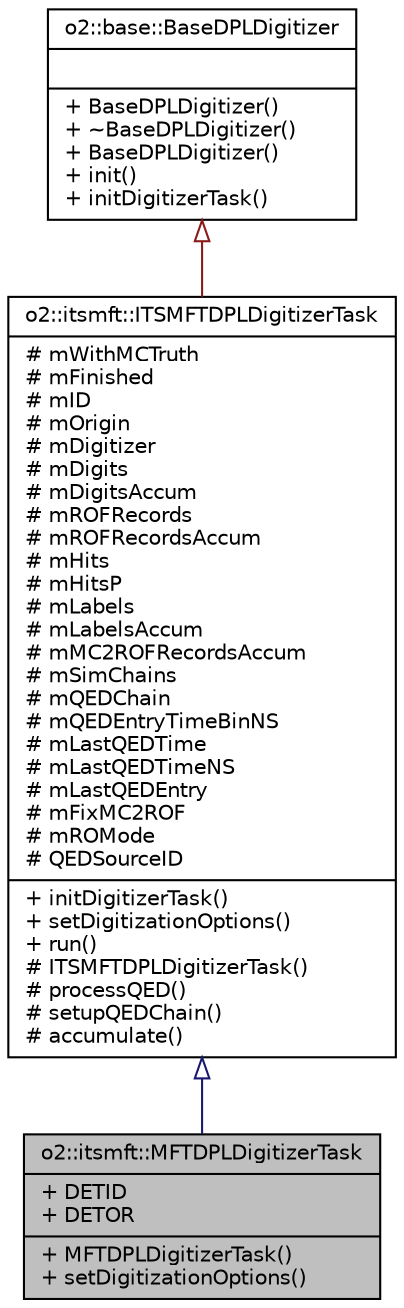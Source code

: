 digraph "o2::itsmft::MFTDPLDigitizerTask"
{
 // INTERACTIVE_SVG=YES
  bgcolor="transparent";
  edge [fontname="Helvetica",fontsize="10",labelfontname="Helvetica",labelfontsize="10"];
  node [fontname="Helvetica",fontsize="10",shape=record];
  Node0 [label="{o2::itsmft::MFTDPLDigitizerTask\n|+ DETID\l+ DETOR\l|+ MFTDPLDigitizerTask()\l+ setDigitizationOptions()\l}",height=0.2,width=0.4,color="black", fillcolor="grey75", style="filled", fontcolor="black"];
  Node1 -> Node0 [dir="back",color="midnightblue",fontsize="10",style="solid",arrowtail="onormal",fontname="Helvetica"];
  Node1 [label="{o2::itsmft::ITSMFTDPLDigitizerTask\n|# mWithMCTruth\l# mFinished\l# mID\l# mOrigin\l# mDigitizer\l# mDigits\l# mDigitsAccum\l# mROFRecords\l# mROFRecordsAccum\l# mHits\l# mHitsP\l# mLabels\l# mLabelsAccum\l# mMC2ROFRecordsAccum\l# mSimChains\l# mQEDChain\l# mQEDEntryTimeBinNS\l# mLastQEDTime\l# mLastQEDTimeNS\l# mLastQEDEntry\l# mFixMC2ROF\l# mROMode\l# QEDSourceID\l|+ initDigitizerTask()\l+ setDigitizationOptions()\l+ run()\l# ITSMFTDPLDigitizerTask()\l# processQED()\l# setupQEDChain()\l# accumulate()\l}",height=0.2,width=0.4,color="black",URL="$dd/d3a/classo2_1_1itsmft_1_1ITSMFTDPLDigitizerTask.html"];
  Node2 -> Node1 [dir="back",color="firebrick4",fontsize="10",style="solid",arrowtail="onormal",fontname="Helvetica"];
  Node2 [label="{o2::base::BaseDPLDigitizer\n||+ BaseDPLDigitizer()\l+ ~BaseDPLDigitizer()\l+ BaseDPLDigitizer()\l+ init()\l+ initDigitizerTask()\l}",height=0.2,width=0.4,color="black",URL="$de/de1/classo2_1_1base_1_1BaseDPLDigitizer.html"];
}
